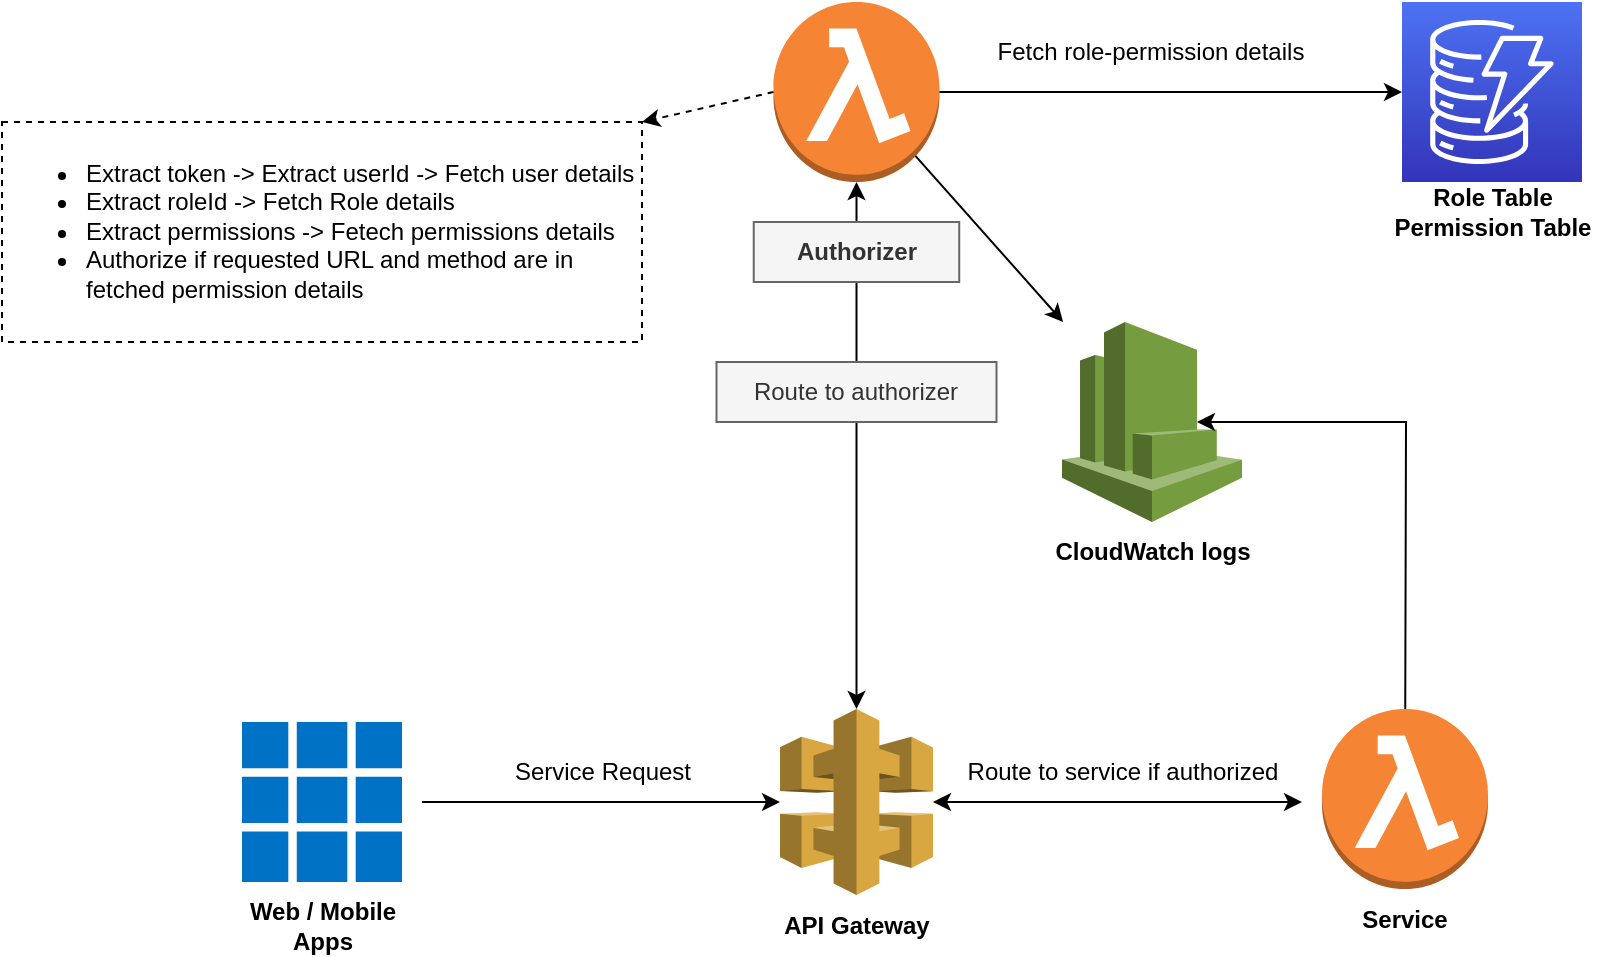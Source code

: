 <mxfile version="21.1.4" type="github">
  <diagram name="Page-1" id="tNFhh0o9X5lRHm_rHBKG">
    <mxGraphModel dx="1900" dy="545" grid="1" gridSize="10" guides="1" tooltips="1" connect="1" arrows="1" fold="1" page="1" pageScale="1" pageWidth="850" pageHeight="1100" math="0" shadow="0">
      <root>
        <mxCell id="0" />
        <mxCell id="1" parent="0" />
        <mxCell id="dUiwEd2J8DCF9xi4yPge-9" value="" style="endArrow=classic;startArrow=classic;html=1;rounded=0;entryX=0.5;entryY=1;entryDx=0;entryDy=0;entryPerimeter=0;exitX=0.5;exitY=0;exitDx=0;exitDy=0;exitPerimeter=0;" edge="1" parent="1" source="dUiwEd2J8DCF9xi4yPge-2" target="dUiwEd2J8DCF9xi4yPge-8">
          <mxGeometry width="50" height="50" relative="1" as="geometry">
            <mxPoint x="400" y="310" as="sourcePoint" />
            <mxPoint x="450" y="260" as="targetPoint" />
          </mxGeometry>
        </mxCell>
        <mxCell id="dUiwEd2J8DCF9xi4yPge-15" value="&lt;ul&gt;&lt;li&gt;Extract token -&amp;gt; Extract userId -&amp;gt; Fetch user details&lt;/li&gt;&lt;li&gt;Extract roleId -&amp;gt; Fetch Role details&lt;/li&gt;&lt;li&gt;Extract permissions -&amp;gt; Fetech permissions details&lt;/li&gt;&lt;li&gt;Authorize if requested URL and method are in fetched permission details&lt;/li&gt;&lt;/ul&gt;" style="rounded=0;whiteSpace=wrap;html=1;dashed=1;align=left;verticalAlign=top;" vertex="1" parent="1">
          <mxGeometry x="-40" y="180" width="320" height="110" as="geometry" />
        </mxCell>
        <mxCell id="dUiwEd2J8DCF9xi4yPge-1" value="" style="image;sketch=0;aspect=fixed;html=1;points=[];align=center;fontSize=12;image=img/lib/mscae/Client_Apps.svg;" vertex="1" parent="1">
          <mxGeometry x="80" y="480" width="80" height="80" as="geometry" />
        </mxCell>
        <mxCell id="dUiwEd2J8DCF9xi4yPge-2" value="" style="outlineConnect=0;dashed=0;verticalLabelPosition=bottom;verticalAlign=top;align=center;html=1;shape=mxgraph.aws3.api_gateway;fillColor=#D9A741;gradientColor=none;" vertex="1" parent="1">
          <mxGeometry x="349" y="473.5" width="76.5" height="93" as="geometry" />
        </mxCell>
        <mxCell id="dUiwEd2J8DCF9xi4yPge-3" value="" style="outlineConnect=0;dashed=0;verticalLabelPosition=bottom;verticalAlign=top;align=center;html=1;shape=mxgraph.aws3.lambda_function;fillColor=#F58534;gradientColor=none;" vertex="1" parent="1">
          <mxGeometry x="620" y="473.5" width="83" height="90" as="geometry" />
        </mxCell>
        <mxCell id="dUiwEd2J8DCF9xi4yPge-4" value="" style="outlineConnect=0;dashed=0;verticalLabelPosition=bottom;verticalAlign=top;align=center;html=1;shape=mxgraph.aws3.cloudwatch;fillColor=#759C3E;gradientColor=none;" vertex="1" parent="1">
          <mxGeometry x="490" y="280" width="90" height="100" as="geometry" />
        </mxCell>
        <mxCell id="dUiwEd2J8DCF9xi4yPge-6" value="" style="sketch=0;points=[[0,0,0],[0.25,0,0],[0.5,0,0],[0.75,0,0],[1,0,0],[0,1,0],[0.25,1,0],[0.5,1,0],[0.75,1,0],[1,1,0],[0,0.25,0],[0,0.5,0],[0,0.75,0],[1,0.25,0],[1,0.5,0],[1,0.75,0]];outlineConnect=0;fontColor=#232F3E;gradientColor=#4D72F3;gradientDirection=north;fillColor=#3334B9;strokeColor=#ffffff;dashed=0;verticalLabelPosition=bottom;verticalAlign=top;align=center;html=1;fontSize=12;fontStyle=0;aspect=fixed;shape=mxgraph.aws4.resourceIcon;resIcon=mxgraph.aws4.dynamodb;" vertex="1" parent="1">
          <mxGeometry x="660" y="120" width="90" height="90" as="geometry" />
        </mxCell>
        <mxCell id="dUiwEd2J8DCF9xi4yPge-8" value="" style="outlineConnect=0;dashed=0;verticalLabelPosition=bottom;verticalAlign=top;align=center;html=1;shape=mxgraph.aws3.lambda_function;fillColor=#F58534;gradientColor=none;" vertex="1" parent="1">
          <mxGeometry x="345.75" y="120" width="83" height="90" as="geometry" />
        </mxCell>
        <mxCell id="dUiwEd2J8DCF9xi4yPge-10" value="" style="endArrow=classic;startArrow=classic;html=1;rounded=0;" edge="1" parent="1" source="dUiwEd2J8DCF9xi4yPge-2">
          <mxGeometry width="50" height="50" relative="1" as="geometry">
            <mxPoint x="400" y="410" as="sourcePoint" />
            <mxPoint x="610" y="520" as="targetPoint" />
          </mxGeometry>
        </mxCell>
        <mxCell id="dUiwEd2J8DCF9xi4yPge-11" value="" style="endArrow=classic;html=1;rounded=0;" edge="1" parent="1" target="dUiwEd2J8DCF9xi4yPge-2">
          <mxGeometry width="50" height="50" relative="1" as="geometry">
            <mxPoint x="170" y="520" as="sourcePoint" />
            <mxPoint x="450" y="360" as="targetPoint" />
          </mxGeometry>
        </mxCell>
        <mxCell id="dUiwEd2J8DCF9xi4yPge-12" value="" style="endArrow=classic;html=1;rounded=0;exitX=0.855;exitY=0.855;exitDx=0;exitDy=0;exitPerimeter=0;" edge="1" parent="1" source="dUiwEd2J8DCF9xi4yPge-8" target="dUiwEd2J8DCF9xi4yPge-4">
          <mxGeometry width="50" height="50" relative="1" as="geometry">
            <mxPoint x="400" y="410" as="sourcePoint" />
            <mxPoint x="450" y="360" as="targetPoint" />
          </mxGeometry>
        </mxCell>
        <mxCell id="dUiwEd2J8DCF9xi4yPge-13" value="" style="endArrow=classic;html=1;rounded=0;entryX=0.75;entryY=0.5;entryDx=0;entryDy=0;entryPerimeter=0;" edge="1" parent="1" source="dUiwEd2J8DCF9xi4yPge-3" target="dUiwEd2J8DCF9xi4yPge-4">
          <mxGeometry width="50" height="50" relative="1" as="geometry">
            <mxPoint x="400" y="410" as="sourcePoint" />
            <mxPoint x="450" y="360" as="targetPoint" />
            <Array as="points">
              <mxPoint x="662" y="330" />
            </Array>
          </mxGeometry>
        </mxCell>
        <mxCell id="dUiwEd2J8DCF9xi4yPge-14" value="" style="endArrow=classic;html=1;rounded=0;entryX=0;entryY=0.5;entryDx=0;entryDy=0;entryPerimeter=0;exitX=1;exitY=0.5;exitDx=0;exitDy=0;exitPerimeter=0;" edge="1" parent="1" source="dUiwEd2J8DCF9xi4yPge-8" target="dUiwEd2J8DCF9xi4yPge-6">
          <mxGeometry width="50" height="50" relative="1" as="geometry">
            <mxPoint x="400" y="410" as="sourcePoint" />
            <mxPoint x="450" y="360" as="targetPoint" />
          </mxGeometry>
        </mxCell>
        <mxCell id="dUiwEd2J8DCF9xi4yPge-16" value="" style="endArrow=classic;html=1;rounded=0;entryX=1;entryY=0;entryDx=0;entryDy=0;exitX=0;exitY=0.5;exitDx=0;exitDy=0;exitPerimeter=0;dashed=1;" edge="1" parent="1" source="dUiwEd2J8DCF9xi4yPge-8" target="dUiwEd2J8DCF9xi4yPge-15">
          <mxGeometry width="50" height="50" relative="1" as="geometry">
            <mxPoint x="360" y="500" as="sourcePoint" />
            <mxPoint x="410" y="450" as="targetPoint" />
          </mxGeometry>
        </mxCell>
        <mxCell id="dUiwEd2J8DCF9xi4yPge-17" value="Route to authorizer" style="text;html=1;align=center;verticalAlign=middle;whiteSpace=wrap;rounded=0;fillColor=#f5f5f5;fontColor=#333333;strokeColor=#666666;" vertex="1" parent="1">
          <mxGeometry x="317.25" y="300" width="140" height="30" as="geometry" />
        </mxCell>
        <mxCell id="dUiwEd2J8DCF9xi4yPge-19" value="&lt;b&gt;Authorizer&lt;/b&gt;" style="text;html=1;align=center;verticalAlign=middle;whiteSpace=wrap;rounded=0;fillColor=#f5f5f5;fontColor=#333333;strokeColor=#666666;" vertex="1" parent="1">
          <mxGeometry x="335.87" y="230" width="102.75" height="30" as="geometry" />
        </mxCell>
        <mxCell id="dUiwEd2J8DCF9xi4yPge-20" value="Fetch role-permission details" style="text;html=1;strokeColor=none;fillColor=none;align=center;verticalAlign=middle;whiteSpace=wrap;rounded=0;" vertex="1" parent="1">
          <mxGeometry x="414.38" y="130" width="241.25" height="30" as="geometry" />
        </mxCell>
        <mxCell id="dUiwEd2J8DCF9xi4yPge-21" value="Service Request" style="text;html=1;strokeColor=none;fillColor=none;align=center;verticalAlign=middle;whiteSpace=wrap;rounded=0;" vertex="1" parent="1">
          <mxGeometry x="140" y="490" width="241.25" height="30" as="geometry" />
        </mxCell>
        <mxCell id="dUiwEd2J8DCF9xi4yPge-22" value="Route to service if authorized" style="text;html=1;strokeColor=none;fillColor=none;align=center;verticalAlign=middle;whiteSpace=wrap;rounded=0;" vertex="1" parent="1">
          <mxGeometry x="400" y="490" width="241.25" height="30" as="geometry" />
        </mxCell>
        <mxCell id="dUiwEd2J8DCF9xi4yPge-24" value="&lt;b&gt;Web / Mobile&lt;br&gt;Apps&lt;br&gt;&lt;/b&gt;" style="text;html=1;align=center;verticalAlign=middle;whiteSpace=wrap;rounded=0;" vertex="1" parent="1">
          <mxGeometry x="68.63" y="566.5" width="102.75" height="30" as="geometry" />
        </mxCell>
        <mxCell id="dUiwEd2J8DCF9xi4yPge-25" value="&lt;b&gt;API Gateway&lt;br&gt;&lt;/b&gt;" style="text;html=1;align=center;verticalAlign=middle;whiteSpace=wrap;rounded=0;" vertex="1" parent="1">
          <mxGeometry x="335.88" y="566.5" width="102.75" height="30" as="geometry" />
        </mxCell>
        <mxCell id="dUiwEd2J8DCF9xi4yPge-26" value="&lt;b&gt;Service&lt;br&gt;&lt;/b&gt;" style="text;html=1;align=center;verticalAlign=middle;whiteSpace=wrap;rounded=0;" vertex="1" parent="1">
          <mxGeometry x="610.13" y="563.5" width="102.75" height="30" as="geometry" />
        </mxCell>
        <mxCell id="dUiwEd2J8DCF9xi4yPge-27" value="&lt;b&gt;CloudWatch logs&lt;br&gt;&lt;/b&gt;" style="text;html=1;align=center;verticalAlign=middle;whiteSpace=wrap;rounded=0;" vertex="1" parent="1">
          <mxGeometry x="483.63" y="380" width="102.75" height="30" as="geometry" />
        </mxCell>
        <mxCell id="dUiwEd2J8DCF9xi4yPge-28" value="&lt;b&gt;Role Table&lt;br&gt;Permission Table&lt;br&gt;&lt;/b&gt;" style="text;html=1;align=center;verticalAlign=middle;whiteSpace=wrap;rounded=0;" vertex="1" parent="1">
          <mxGeometry x="653.63" y="210" width="102.75" height="30" as="geometry" />
        </mxCell>
      </root>
    </mxGraphModel>
  </diagram>
</mxfile>
